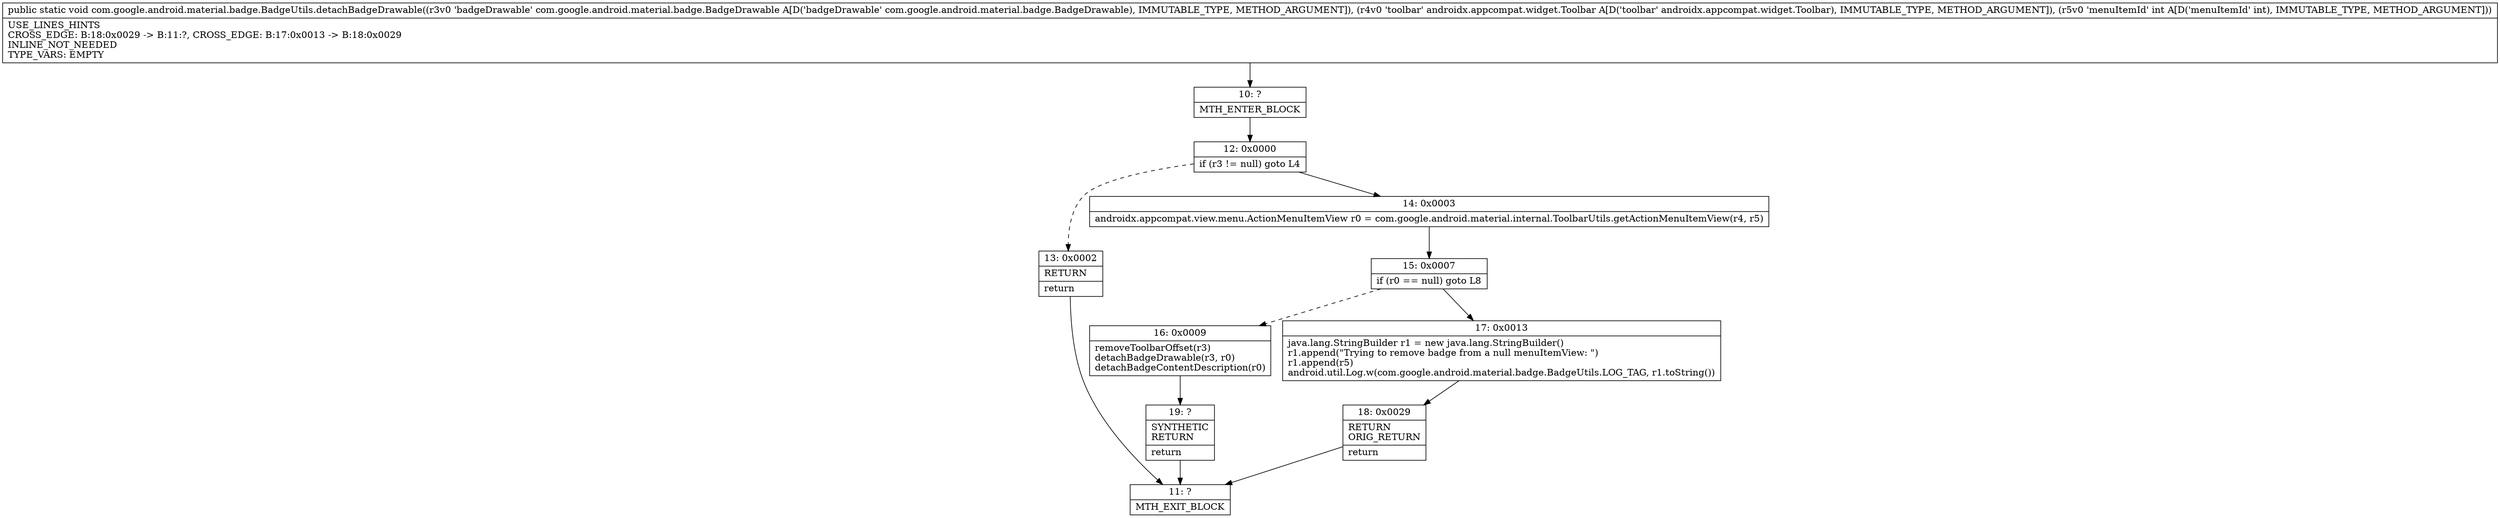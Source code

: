 digraph "CFG forcom.google.android.material.badge.BadgeUtils.detachBadgeDrawable(Lcom\/google\/android\/material\/badge\/BadgeDrawable;Landroidx\/appcompat\/widget\/Toolbar;I)V" {
Node_10 [shape=record,label="{10\:\ ?|MTH_ENTER_BLOCK\l}"];
Node_12 [shape=record,label="{12\:\ 0x0000|if (r3 != null) goto L4\l}"];
Node_13 [shape=record,label="{13\:\ 0x0002|RETURN\l|return\l}"];
Node_11 [shape=record,label="{11\:\ ?|MTH_EXIT_BLOCK\l}"];
Node_14 [shape=record,label="{14\:\ 0x0003|androidx.appcompat.view.menu.ActionMenuItemView r0 = com.google.android.material.internal.ToolbarUtils.getActionMenuItemView(r4, r5)\l}"];
Node_15 [shape=record,label="{15\:\ 0x0007|if (r0 == null) goto L8\l}"];
Node_16 [shape=record,label="{16\:\ 0x0009|removeToolbarOffset(r3)\ldetachBadgeDrawable(r3, r0)\ldetachBadgeContentDescription(r0)\l}"];
Node_19 [shape=record,label="{19\:\ ?|SYNTHETIC\lRETURN\l|return\l}"];
Node_17 [shape=record,label="{17\:\ 0x0013|java.lang.StringBuilder r1 = new java.lang.StringBuilder()\lr1.append(\"Trying to remove badge from a null menuItemView: \")\lr1.append(r5)\landroid.util.Log.w(com.google.android.material.badge.BadgeUtils.LOG_TAG, r1.toString())\l}"];
Node_18 [shape=record,label="{18\:\ 0x0029|RETURN\lORIG_RETURN\l|return\l}"];
MethodNode[shape=record,label="{public static void com.google.android.material.badge.BadgeUtils.detachBadgeDrawable((r3v0 'badgeDrawable' com.google.android.material.badge.BadgeDrawable A[D('badgeDrawable' com.google.android.material.badge.BadgeDrawable), IMMUTABLE_TYPE, METHOD_ARGUMENT]), (r4v0 'toolbar' androidx.appcompat.widget.Toolbar A[D('toolbar' androidx.appcompat.widget.Toolbar), IMMUTABLE_TYPE, METHOD_ARGUMENT]), (r5v0 'menuItemId' int A[D('menuItemId' int), IMMUTABLE_TYPE, METHOD_ARGUMENT]))  | USE_LINES_HINTS\lCROSS_EDGE: B:18:0x0029 \-\> B:11:?, CROSS_EDGE: B:17:0x0013 \-\> B:18:0x0029\lINLINE_NOT_NEEDED\lTYPE_VARS: EMPTY\l}"];
MethodNode -> Node_10;Node_10 -> Node_12;
Node_12 -> Node_13[style=dashed];
Node_12 -> Node_14;
Node_13 -> Node_11;
Node_14 -> Node_15;
Node_15 -> Node_16[style=dashed];
Node_15 -> Node_17;
Node_16 -> Node_19;
Node_19 -> Node_11;
Node_17 -> Node_18;
Node_18 -> Node_11;
}

